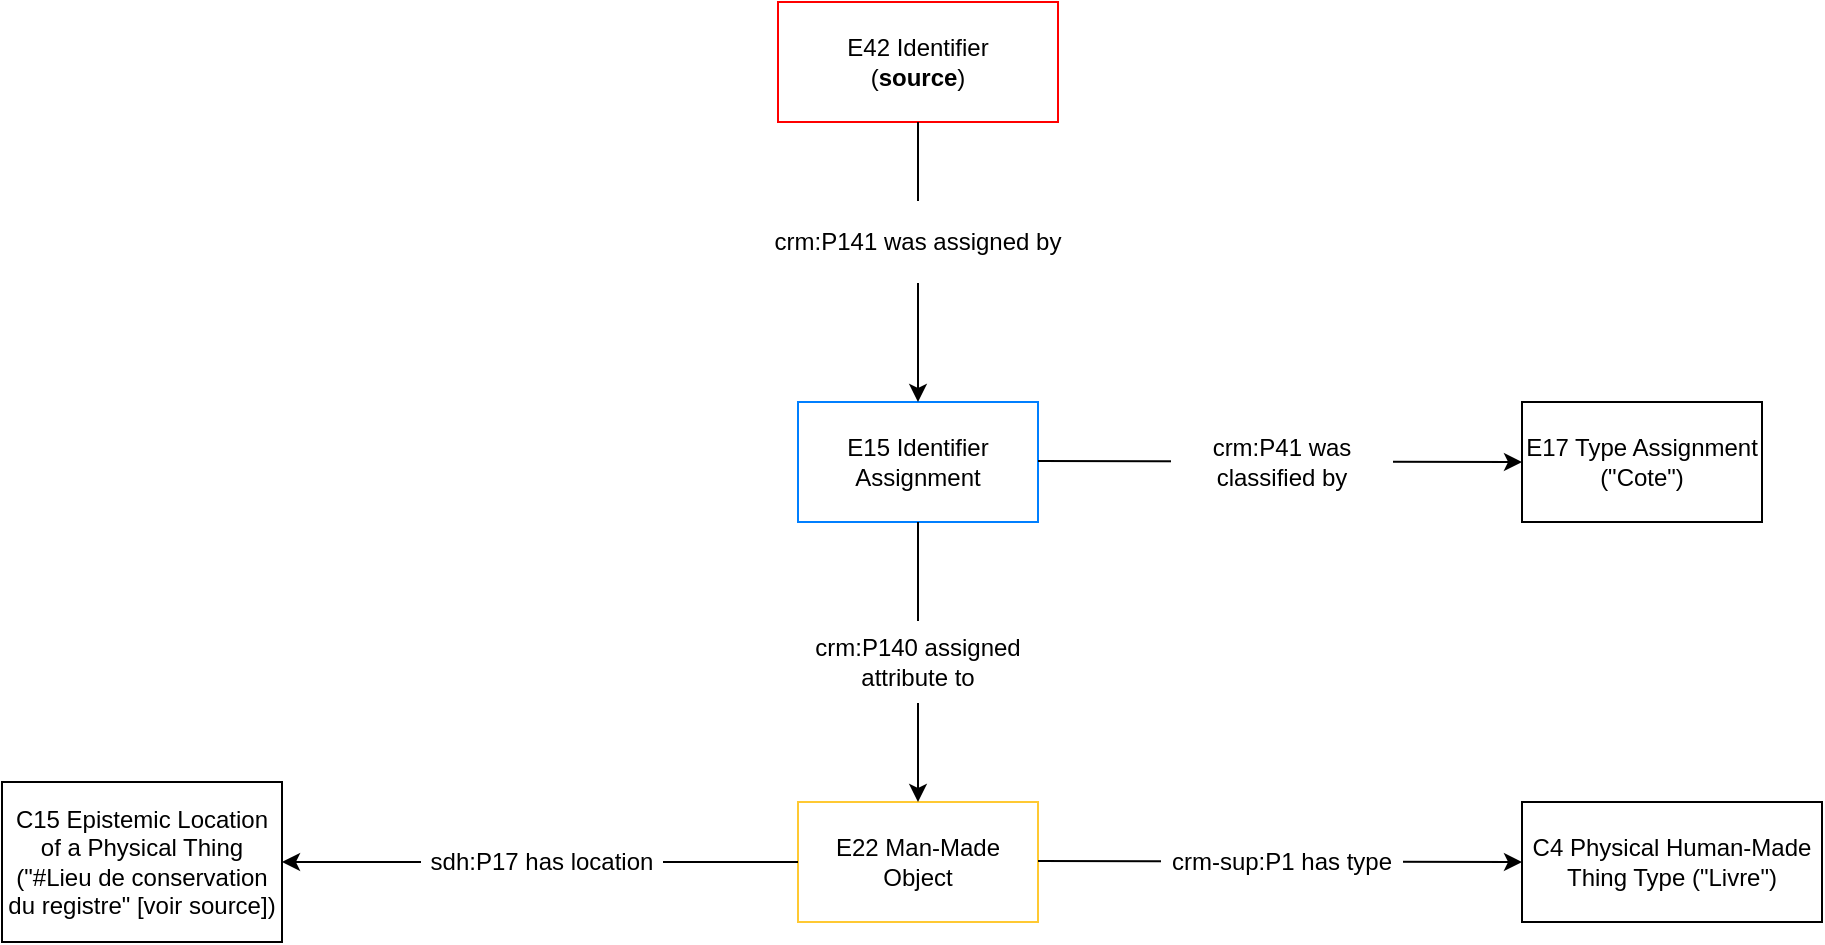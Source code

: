 <mxfile version="24.4.6" type="device">
  <diagram name="Page-1" id="0SBXd49LUMcfFHOJyT-W">
    <mxGraphModel dx="715" dy="522" grid="1" gridSize="10" guides="1" tooltips="1" connect="1" arrows="1" fold="1" page="1" pageScale="1" pageWidth="2336" pageHeight="1654" math="0" shadow="0">
      <root>
        <mxCell id="0" />
        <mxCell id="1" parent="0" />
        <mxCell id="LVzLQ8PIczJLZQD4RkMt-1" value="E22 Man-Made Object" style="rounded=0;whiteSpace=wrap;html=1;fillColor=default;strokeColor=#FFC933;" parent="1" vertex="1">
          <mxGeometry x="1108" y="590" width="120" height="60" as="geometry" />
        </mxCell>
        <mxCell id="LVzLQ8PIczJLZQD4RkMt-2" value="C4 Physical Human-Made Thing Type (&quot;Livre&quot;)" style="rounded=0;whiteSpace=wrap;html=1;" parent="1" vertex="1">
          <mxGeometry x="1470" y="590" width="150" height="60" as="geometry" />
        </mxCell>
        <mxCell id="LVzLQ8PIczJLZQD4RkMt-3" value="E42 Identifier&lt;br&gt;&lt;div&gt;(&lt;b&gt;source&lt;/b&gt;)&lt;/div&gt;" style="rounded=0;whiteSpace=wrap;html=1;strokeColor=#FF0000;" parent="1" vertex="1">
          <mxGeometry x="1098" y="190" width="140" height="60" as="geometry" />
        </mxCell>
        <mxCell id="LVzLQ8PIczJLZQD4RkMt-44" value="E15 Identifier Assignment" style="rounded=0;whiteSpace=wrap;html=1;strokeColor=#007FFF;" parent="1" vertex="1">
          <mxGeometry x="1108" y="390" width="120" height="60" as="geometry" />
        </mxCell>
        <mxCell id="LVzLQ8PIczJLZQD4RkMt-45" value="" style="endArrow=classic;html=1;rounded=0;entryX=0.5;entryY=0;entryDx=0;entryDy=0;exitX=0.5;exitY=1;exitDx=0;exitDy=0;" parent="1" source="LVzLQ8PIczJLZQD4RkMt-3" target="LVzLQ8PIczJLZQD4RkMt-44" edge="1">
          <mxGeometry width="50" height="50" relative="1" as="geometry">
            <mxPoint x="1290" y="360" as="sourcePoint" />
            <mxPoint x="1290" y="220" as="targetPoint" />
          </mxGeometry>
        </mxCell>
        <mxCell id="LVzLQ8PIczJLZQD4RkMt-5" value="crm:P141 was assigned by" style="rounded=0;whiteSpace=wrap;html=1;strokeColor=#FFFFFF;" parent="1" vertex="1">
          <mxGeometry x="1092" y="290" width="152" height="40" as="geometry" />
        </mxCell>
        <mxCell id="LVzLQ8PIczJLZQD4RkMt-49" value="" style="endArrow=classic;html=1;rounded=0;entryX=0.5;entryY=0;entryDx=0;entryDy=0;exitX=0.5;exitY=1;exitDx=0;exitDy=0;" parent="1" source="LVzLQ8PIczJLZQD4RkMt-44" target="LVzLQ8PIczJLZQD4RkMt-1" edge="1">
          <mxGeometry width="50" height="50" relative="1" as="geometry">
            <mxPoint x="1238" y="430" as="sourcePoint" />
            <mxPoint x="1390" y="430" as="targetPoint" />
          </mxGeometry>
        </mxCell>
        <mxCell id="LVzLQ8PIczJLZQD4RkMt-50" value="crm:P140 assigned attribute to" style="rounded=0;whiteSpace=wrap;html=1;strokeColor=#FFFFFF;" parent="1" vertex="1">
          <mxGeometry x="1108" y="500" width="120" height="40" as="geometry" />
        </mxCell>
        <mxCell id="LVzLQ8PIczJLZQD4RkMt-54" value="C15 Epistemic Location of a Physical Thing (&quot;#Lieu de conservation du registre&quot; [voir source])" style="rounded=0;whiteSpace=wrap;html=1;" parent="1" vertex="1">
          <mxGeometry x="710" y="580" width="140" height="80" as="geometry" />
        </mxCell>
        <mxCell id="XeDVgy5xD-qjJG3pRiMW-2" value="" style="endArrow=classic;html=1;rounded=0;entryX=0;entryY=0.5;entryDx=0;entryDy=0;" parent="1" target="LVzLQ8PIczJLZQD4RkMt-2" edge="1">
          <mxGeometry width="50" height="50" relative="1" as="geometry">
            <mxPoint x="1228" y="619.5" as="sourcePoint" />
            <mxPoint x="1410" y="620" as="targetPoint" />
          </mxGeometry>
        </mxCell>
        <mxCell id="LVzLQ8PIczJLZQD4RkMt-10" value="crm-sup:P1 has type" style="rounded=0;whiteSpace=wrap;html=1;strokeColor=#FFFFFF;" parent="1" vertex="1">
          <mxGeometry x="1290" y="600" width="120" height="40" as="geometry" />
        </mxCell>
        <mxCell id="XeDVgy5xD-qjJG3pRiMW-5" value="" style="endArrow=classic;html=1;rounded=0;exitX=0;exitY=0.5;exitDx=0;exitDy=0;entryX=1;entryY=0.5;entryDx=0;entryDy=0;" parent="1" source="LVzLQ8PIczJLZQD4RkMt-1" edge="1">
          <mxGeometry width="50" height="50" relative="1" as="geometry">
            <mxPoint x="670" y="619.5" as="sourcePoint" />
            <mxPoint x="850" y="620" as="targetPoint" />
          </mxGeometry>
        </mxCell>
        <mxCell id="XeDVgy5xD-qjJG3pRiMW-7" value="sdh:P17 has location" style="rounded=0;whiteSpace=wrap;html=1;strokeColor=#FFFFFF;" parent="1" vertex="1">
          <mxGeometry x="920" y="600" width="120" height="40" as="geometry" />
        </mxCell>
        <mxCell id="EglU_PNm774EqqlRRCN0-1" value="E17 Type Assignment (&quot;Cote&quot;)" style="rounded=0;whiteSpace=wrap;html=1;" parent="1" vertex="1">
          <mxGeometry x="1470" y="390" width="120" height="60" as="geometry" />
        </mxCell>
        <mxCell id="EglU_PNm774EqqlRRCN0-2" value="" style="endArrow=classic;html=1;rounded=0;entryX=0;entryY=0.5;entryDx=0;entryDy=0;" parent="1" edge="1">
          <mxGeometry width="50" height="50" relative="1" as="geometry">
            <mxPoint x="1228" y="419.5" as="sourcePoint" />
            <mxPoint x="1470" y="420" as="targetPoint" />
          </mxGeometry>
        </mxCell>
        <mxCell id="EglU_PNm774EqqlRRCN0-3" value="crm:P41 was classified by" style="rounded=0;whiteSpace=wrap;html=1;strokeColor=#FFFFFF;" parent="1" vertex="1">
          <mxGeometry x="1295" y="400" width="110" height="40" as="geometry" />
        </mxCell>
      </root>
    </mxGraphModel>
  </diagram>
</mxfile>
